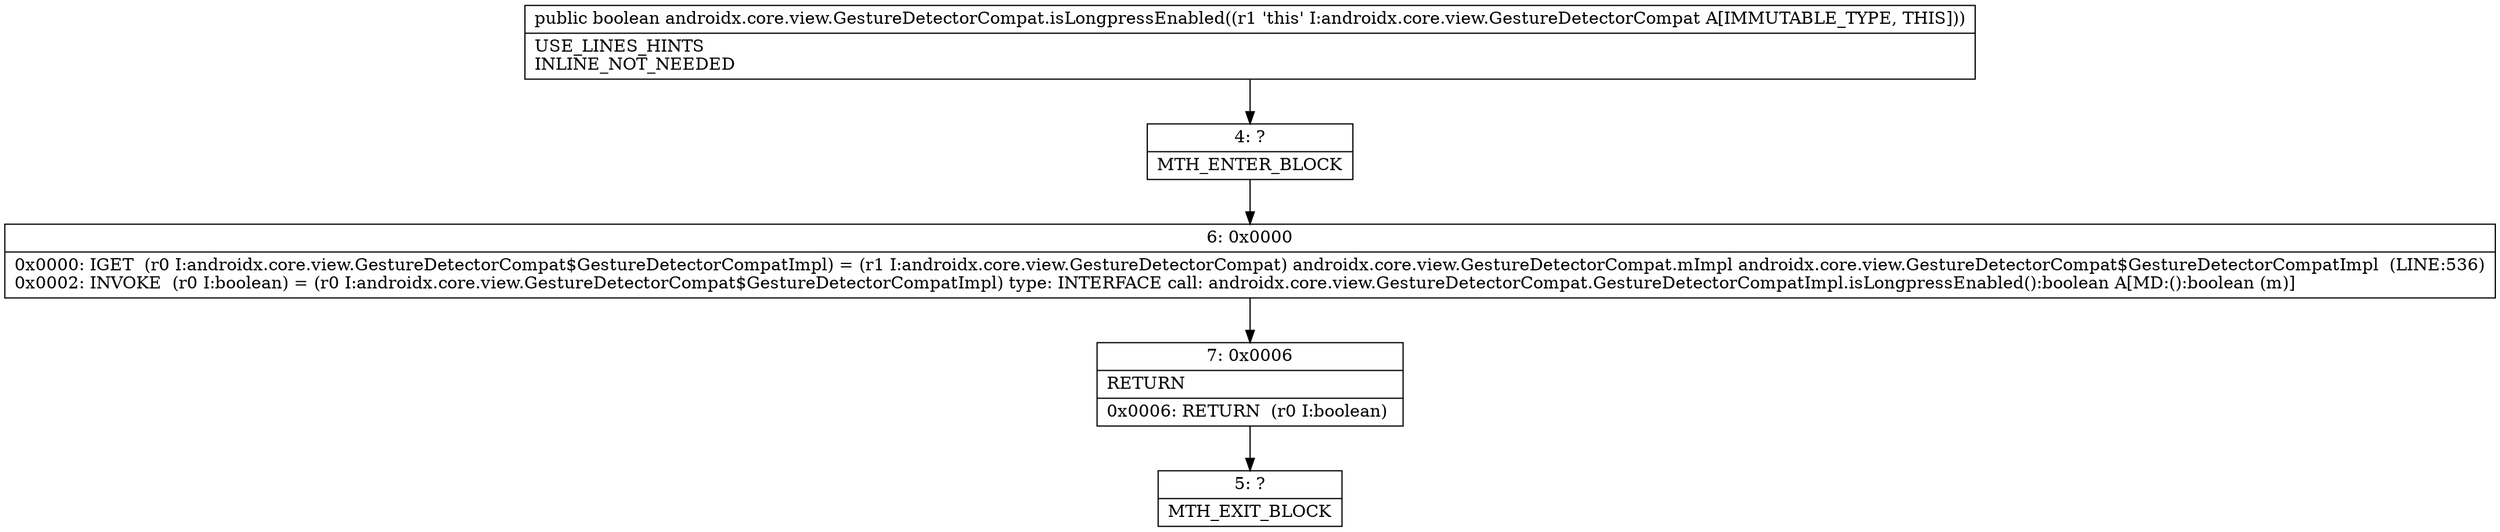 digraph "CFG forandroidx.core.view.GestureDetectorCompat.isLongpressEnabled()Z" {
Node_4 [shape=record,label="{4\:\ ?|MTH_ENTER_BLOCK\l}"];
Node_6 [shape=record,label="{6\:\ 0x0000|0x0000: IGET  (r0 I:androidx.core.view.GestureDetectorCompat$GestureDetectorCompatImpl) = (r1 I:androidx.core.view.GestureDetectorCompat) androidx.core.view.GestureDetectorCompat.mImpl androidx.core.view.GestureDetectorCompat$GestureDetectorCompatImpl  (LINE:536)\l0x0002: INVOKE  (r0 I:boolean) = (r0 I:androidx.core.view.GestureDetectorCompat$GestureDetectorCompatImpl) type: INTERFACE call: androidx.core.view.GestureDetectorCompat.GestureDetectorCompatImpl.isLongpressEnabled():boolean A[MD:():boolean (m)]\l}"];
Node_7 [shape=record,label="{7\:\ 0x0006|RETURN\l|0x0006: RETURN  (r0 I:boolean) \l}"];
Node_5 [shape=record,label="{5\:\ ?|MTH_EXIT_BLOCK\l}"];
MethodNode[shape=record,label="{public boolean androidx.core.view.GestureDetectorCompat.isLongpressEnabled((r1 'this' I:androidx.core.view.GestureDetectorCompat A[IMMUTABLE_TYPE, THIS]))  | USE_LINES_HINTS\lINLINE_NOT_NEEDED\l}"];
MethodNode -> Node_4;Node_4 -> Node_6;
Node_6 -> Node_7;
Node_7 -> Node_5;
}


